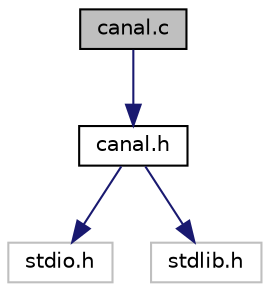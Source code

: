digraph "canal.c"
{
 // LATEX_PDF_SIZE
  edge [fontname="Helvetica",fontsize="10",labelfontname="Helvetica",labelfontsize="10"];
  node [fontname="Helvetica",fontsize="10",shape=record];
  Node1 [label="canal.c",height=0.2,width=0.4,color="black", fillcolor="grey75", style="filled", fontcolor="black",tooltip="Fonction relative au canal."];
  Node1 -> Node2 [color="midnightblue",fontsize="10",style="solid",fontname="Helvetica"];
  Node2 [label="canal.h",height=0.2,width=0.4,color="black", fillcolor="white", style="filled",URL="$canal_8h.html",tooltip="Tous les prototypes de fonctions relatives au canal."];
  Node2 -> Node3 [color="midnightblue",fontsize="10",style="solid",fontname="Helvetica"];
  Node3 [label="stdio.h",height=0.2,width=0.4,color="grey75", fillcolor="white", style="filled",tooltip=" "];
  Node2 -> Node4 [color="midnightblue",fontsize="10",style="solid",fontname="Helvetica"];
  Node4 [label="stdlib.h",height=0.2,width=0.4,color="grey75", fillcolor="white", style="filled",tooltip=" "];
}
